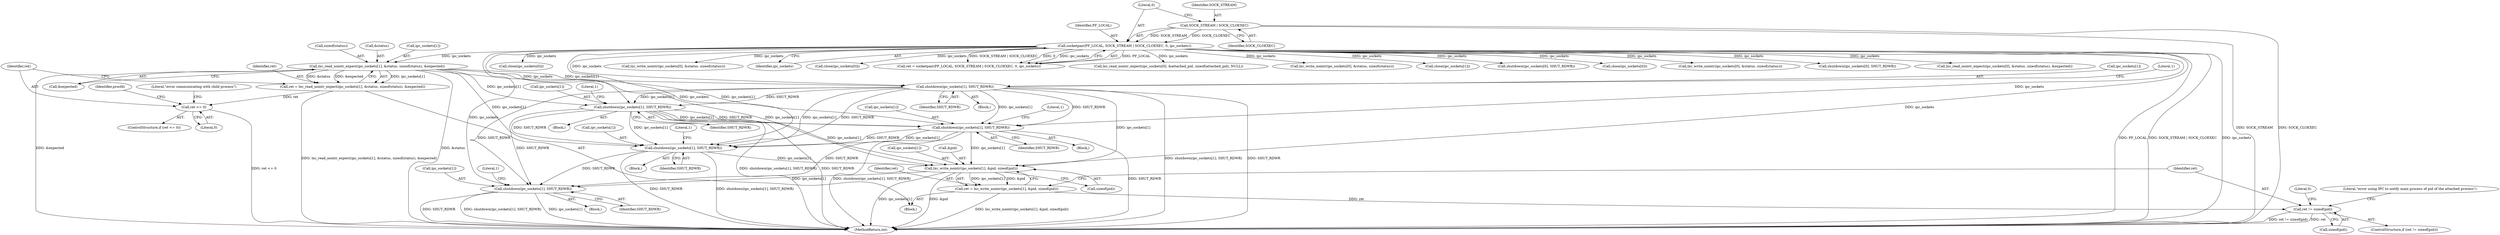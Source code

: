 digraph "0_lxc_5c3fcae78b63ac9dd56e36075903921bd9461f9e_0@API" {
"1000511" [label="(Call,lxc_read_nointr_expect(ipc_sockets[1], &status, sizeof(status), &expected))"];
"1000257" [label="(Call,socketpair(PF_LOCAL, SOCK_STREAM | SOCK_CLOEXEC, 0, ipc_sockets))"];
"1000259" [label="(Call,SOCK_STREAM | SOCK_CLOEXEC)"];
"1000509" [label="(Call,ret = lxc_read_nointr_expect(ipc_sockets[1], &status, sizeof(status), &expected))"];
"1000522" [label="(Call,ret <= 0)"];
"1000528" [label="(Call,shutdown(ipc_sockets[1], SHUT_RDWR))"];
"1000550" [label="(Call,shutdown(ipc_sockets[1], SHUT_RDWR))"];
"1000572" [label="(Call,shutdown(ipc_sockets[1], SHUT_RDWR))"];
"1000622" [label="(Call,shutdown(ipc_sockets[1], SHUT_RDWR))"];
"1000632" [label="(Call,lxc_write_nointr(ipc_sockets[1], &pid, sizeof(pid)))"];
"1000630" [label="(Call,ret = lxc_write_nointr(ipc_sockets[1], &pid, sizeof(pid)))"];
"1000641" [label="(Call,ret != sizeof(pid))"];
"1000648" [label="(Call,shutdown(ipc_sockets[1], SHUT_RDWR))"];
"1000498" [label="(Call,close(ipc_sockets[0]))"];
"1000576" [label="(Identifier,SHUT_RDWR)"];
"1000547" [label="(Block,)"];
"1000258" [label="(Identifier,PF_LOCAL)"];
"1000642" [label="(Identifier,ret)"];
"1000444" [label="(Call,lxc_write_nointr(ipc_sockets[0], &status, sizeof(status)))"];
"1000622" [label="(Call,shutdown(ipc_sockets[1], SHUT_RDWR))"];
"1000263" [label="(Identifier,ipc_sockets)"];
"1000638" [label="(Call,sizeof(pid))"];
"1000550" [label="(Call,shutdown(ipc_sockets[1], SHUT_RDWR))"];
"1000636" [label="(Call,&pid)"];
"1000510" [label="(Identifier,ret)"];
"1000512" [label="(Call,ipc_sockets[1])"];
"1000579" [label="(Literal,1)"];
"1000623" [label="(Call,ipc_sockets[1])"];
"1000483" [label="(Call,close(ipc_sockets[0]))"];
"1000658" [label="(MethodReturn,int)"];
"1000572" [label="(Call,shutdown(ipc_sockets[1], SHUT_RDWR))"];
"1000255" [label="(Call,ret = socketpair(PF_LOCAL, SOCK_STREAM | SOCK_CLOEXEC, 0, ipc_sockets))"];
"1000649" [label="(Call,ipc_sockets[1])"];
"1000532" [label="(Identifier,SHUT_RDWR)"];
"1000262" [label="(Literal,0)"];
"1000629" [label="(Literal,1)"];
"1000648" [label="(Call,shutdown(ipc_sockets[1], SHUT_RDWR))"];
"1000640" [label="(ControlStructure,if (ret != sizeof(pid)))"];
"1000641" [label="(Call,ret != sizeof(pid))"];
"1000345" [label="(Call,lxc_read_nointr_expect(ipc_sockets[0], &attached_pid, sizeof(attached_pid), NULL))"];
"1000519" [label="(Call,&expected)"];
"1000524" [label="(Literal,0)"];
"1000261" [label="(Identifier,SOCK_CLOEXEC)"];
"1000535" [label="(Literal,1)"];
"1000633" [label="(Call,ipc_sockets[1])"];
"1000655" [label="(Literal,1)"];
"1000327" [label="(Call,lxc_write_nointr(ipc_sockets[0], &status, sizeof(status)))"];
"1000302" [label="(Call,close(ipc_sockets[1]))"];
"1000257" [label="(Call,socketpair(PF_LOCAL, SOCK_STREAM | SOCK_CLOEXEC, 0, ipc_sockets))"];
"1000632" [label="(Call,lxc_write_nointr(ipc_sockets[1], &pid, sizeof(pid)))"];
"1000478" [label="(Call,shutdown(ipc_sockets[0], SHUT_RDWR))"];
"1000537" [label="(Identifier,procfd)"];
"1000465" [label="(Call,close(ipc_sockets[0]))"];
"1000657" [label="(Literal,0)"];
"1000134" [label="(Block,)"];
"1000557" [label="(Literal,1)"];
"1000522" [label="(Call,ret <= 0)"];
"1000643" [label="(Call,sizeof(pid))"];
"1000529" [label="(Call,ipc_sockets[1])"];
"1000569" [label="(Block,)"];
"1000511" [label="(Call,lxc_read_nointr_expect(ipc_sockets[1], &status, sizeof(status), &expected))"];
"1000652" [label="(Identifier,SHUT_RDWR)"];
"1000528" [label="(Call,shutdown(ipc_sockets[1], SHUT_RDWR))"];
"1000517" [label="(Call,sizeof(status))"];
"1000396" [label="(Call,lxc_write_nointr(ipc_sockets[0], &status, sizeof(status)))"];
"1000460" [label="(Call,shutdown(ipc_sockets[0], SHUT_RDWR))"];
"1000619" [label="(Block,)"];
"1000259" [label="(Call,SOCK_STREAM | SOCK_CLOEXEC)"];
"1000554" [label="(Identifier,SHUT_RDWR)"];
"1000527" [label="(Literal,\"error communicating with child process\")"];
"1000417" [label="(Call,lxc_read_nointr_expect(ipc_sockets[0], &status, sizeof(status), &expected))"];
"1000645" [label="(Block,)"];
"1000525" [label="(Block,)"];
"1000551" [label="(Call,ipc_sockets[1])"];
"1000523" [label="(Identifier,ret)"];
"1000631" [label="(Identifier,ret)"];
"1000521" [label="(ControlStructure,if (ret <= 0))"];
"1000509" [label="(Call,ret = lxc_read_nointr_expect(ipc_sockets[1], &status, sizeof(status), &expected))"];
"1000630" [label="(Call,ret = lxc_write_nointr(ipc_sockets[1], &pid, sizeof(pid)))"];
"1000647" [label="(Literal,\"error using IPC to notify main process of pid of the attached process\")"];
"1000573" [label="(Call,ipc_sockets[1])"];
"1000260" [label="(Identifier,SOCK_STREAM)"];
"1000515" [label="(Call,&status)"];
"1000626" [label="(Identifier,SHUT_RDWR)"];
"1000511" -> "1000509"  [label="AST: "];
"1000511" -> "1000519"  [label="CFG: "];
"1000512" -> "1000511"  [label="AST: "];
"1000515" -> "1000511"  [label="AST: "];
"1000517" -> "1000511"  [label="AST: "];
"1000519" -> "1000511"  [label="AST: "];
"1000509" -> "1000511"  [label="CFG: "];
"1000511" -> "1000658"  [label="DDG: &expected"];
"1000511" -> "1000658"  [label="DDG: &status"];
"1000511" -> "1000509"  [label="DDG: ipc_sockets[1]"];
"1000511" -> "1000509"  [label="DDG: &status"];
"1000511" -> "1000509"  [label="DDG: &expected"];
"1000257" -> "1000511"  [label="DDG: ipc_sockets"];
"1000511" -> "1000528"  [label="DDG: ipc_sockets[1]"];
"1000511" -> "1000550"  [label="DDG: ipc_sockets[1]"];
"1000511" -> "1000572"  [label="DDG: ipc_sockets[1]"];
"1000511" -> "1000622"  [label="DDG: ipc_sockets[1]"];
"1000511" -> "1000632"  [label="DDG: ipc_sockets[1]"];
"1000257" -> "1000255"  [label="AST: "];
"1000257" -> "1000263"  [label="CFG: "];
"1000258" -> "1000257"  [label="AST: "];
"1000259" -> "1000257"  [label="AST: "];
"1000262" -> "1000257"  [label="AST: "];
"1000263" -> "1000257"  [label="AST: "];
"1000255" -> "1000257"  [label="CFG: "];
"1000257" -> "1000658"  [label="DDG: SOCK_STREAM | SOCK_CLOEXEC"];
"1000257" -> "1000658"  [label="DDG: ipc_sockets"];
"1000257" -> "1000658"  [label="DDG: PF_LOCAL"];
"1000257" -> "1000255"  [label="DDG: PF_LOCAL"];
"1000257" -> "1000255"  [label="DDG: SOCK_STREAM | SOCK_CLOEXEC"];
"1000257" -> "1000255"  [label="DDG: 0"];
"1000257" -> "1000255"  [label="DDG: ipc_sockets"];
"1000259" -> "1000257"  [label="DDG: SOCK_STREAM"];
"1000259" -> "1000257"  [label="DDG: SOCK_CLOEXEC"];
"1000257" -> "1000302"  [label="DDG: ipc_sockets"];
"1000257" -> "1000327"  [label="DDG: ipc_sockets"];
"1000257" -> "1000345"  [label="DDG: ipc_sockets"];
"1000257" -> "1000396"  [label="DDG: ipc_sockets"];
"1000257" -> "1000417"  [label="DDG: ipc_sockets"];
"1000257" -> "1000444"  [label="DDG: ipc_sockets"];
"1000257" -> "1000460"  [label="DDG: ipc_sockets"];
"1000257" -> "1000465"  [label="DDG: ipc_sockets"];
"1000257" -> "1000478"  [label="DDG: ipc_sockets"];
"1000257" -> "1000483"  [label="DDG: ipc_sockets"];
"1000257" -> "1000498"  [label="DDG: ipc_sockets"];
"1000257" -> "1000528"  [label="DDG: ipc_sockets"];
"1000257" -> "1000550"  [label="DDG: ipc_sockets"];
"1000257" -> "1000572"  [label="DDG: ipc_sockets"];
"1000257" -> "1000622"  [label="DDG: ipc_sockets"];
"1000257" -> "1000632"  [label="DDG: ipc_sockets"];
"1000257" -> "1000648"  [label="DDG: ipc_sockets"];
"1000259" -> "1000261"  [label="CFG: "];
"1000260" -> "1000259"  [label="AST: "];
"1000261" -> "1000259"  [label="AST: "];
"1000262" -> "1000259"  [label="CFG: "];
"1000259" -> "1000658"  [label="DDG: SOCK_STREAM"];
"1000259" -> "1000658"  [label="DDG: SOCK_CLOEXEC"];
"1000509" -> "1000134"  [label="AST: "];
"1000510" -> "1000509"  [label="AST: "];
"1000523" -> "1000509"  [label="CFG: "];
"1000509" -> "1000658"  [label="DDG: lxc_read_nointr_expect(ipc_sockets[1], &status, sizeof(status), &expected)"];
"1000509" -> "1000522"  [label="DDG: ret"];
"1000522" -> "1000521"  [label="AST: "];
"1000522" -> "1000524"  [label="CFG: "];
"1000523" -> "1000522"  [label="AST: "];
"1000524" -> "1000522"  [label="AST: "];
"1000527" -> "1000522"  [label="CFG: "];
"1000537" -> "1000522"  [label="CFG: "];
"1000522" -> "1000658"  [label="DDG: ret <= 0"];
"1000528" -> "1000525"  [label="AST: "];
"1000528" -> "1000532"  [label="CFG: "];
"1000529" -> "1000528"  [label="AST: "];
"1000532" -> "1000528"  [label="AST: "];
"1000535" -> "1000528"  [label="CFG: "];
"1000528" -> "1000658"  [label="DDG: shutdown(ipc_sockets[1], SHUT_RDWR)"];
"1000528" -> "1000658"  [label="DDG: SHUT_RDWR"];
"1000528" -> "1000550"  [label="DDG: ipc_sockets[1]"];
"1000528" -> "1000550"  [label="DDG: SHUT_RDWR"];
"1000528" -> "1000572"  [label="DDG: ipc_sockets[1]"];
"1000528" -> "1000572"  [label="DDG: SHUT_RDWR"];
"1000528" -> "1000622"  [label="DDG: ipc_sockets[1]"];
"1000528" -> "1000622"  [label="DDG: SHUT_RDWR"];
"1000528" -> "1000632"  [label="DDG: ipc_sockets[1]"];
"1000528" -> "1000648"  [label="DDG: SHUT_RDWR"];
"1000550" -> "1000547"  [label="AST: "];
"1000550" -> "1000554"  [label="CFG: "];
"1000551" -> "1000550"  [label="AST: "];
"1000554" -> "1000550"  [label="AST: "];
"1000557" -> "1000550"  [label="CFG: "];
"1000550" -> "1000658"  [label="DDG: shutdown(ipc_sockets[1], SHUT_RDWR)"];
"1000550" -> "1000658"  [label="DDG: SHUT_RDWR"];
"1000550" -> "1000572"  [label="DDG: ipc_sockets[1]"];
"1000550" -> "1000572"  [label="DDG: SHUT_RDWR"];
"1000550" -> "1000622"  [label="DDG: ipc_sockets[1]"];
"1000550" -> "1000622"  [label="DDG: SHUT_RDWR"];
"1000550" -> "1000632"  [label="DDG: ipc_sockets[1]"];
"1000550" -> "1000648"  [label="DDG: SHUT_RDWR"];
"1000572" -> "1000569"  [label="AST: "];
"1000572" -> "1000576"  [label="CFG: "];
"1000573" -> "1000572"  [label="AST: "];
"1000576" -> "1000572"  [label="AST: "];
"1000579" -> "1000572"  [label="CFG: "];
"1000572" -> "1000658"  [label="DDG: shutdown(ipc_sockets[1], SHUT_RDWR)"];
"1000572" -> "1000658"  [label="DDG: SHUT_RDWR"];
"1000572" -> "1000622"  [label="DDG: ipc_sockets[1]"];
"1000572" -> "1000622"  [label="DDG: SHUT_RDWR"];
"1000572" -> "1000632"  [label="DDG: ipc_sockets[1]"];
"1000572" -> "1000648"  [label="DDG: SHUT_RDWR"];
"1000622" -> "1000619"  [label="AST: "];
"1000622" -> "1000626"  [label="CFG: "];
"1000623" -> "1000622"  [label="AST: "];
"1000626" -> "1000622"  [label="AST: "];
"1000629" -> "1000622"  [label="CFG: "];
"1000622" -> "1000658"  [label="DDG: shutdown(ipc_sockets[1], SHUT_RDWR)"];
"1000622" -> "1000658"  [label="DDG: SHUT_RDWR"];
"1000622" -> "1000632"  [label="DDG: ipc_sockets[1]"];
"1000622" -> "1000648"  [label="DDG: SHUT_RDWR"];
"1000632" -> "1000630"  [label="AST: "];
"1000632" -> "1000638"  [label="CFG: "];
"1000633" -> "1000632"  [label="AST: "];
"1000636" -> "1000632"  [label="AST: "];
"1000638" -> "1000632"  [label="AST: "];
"1000630" -> "1000632"  [label="CFG: "];
"1000632" -> "1000658"  [label="DDG: ipc_sockets[1]"];
"1000632" -> "1000658"  [label="DDG: &pid"];
"1000632" -> "1000630"  [label="DDG: ipc_sockets[1]"];
"1000632" -> "1000630"  [label="DDG: &pid"];
"1000632" -> "1000648"  [label="DDG: ipc_sockets[1]"];
"1000630" -> "1000134"  [label="AST: "];
"1000631" -> "1000630"  [label="AST: "];
"1000642" -> "1000630"  [label="CFG: "];
"1000630" -> "1000658"  [label="DDG: lxc_write_nointr(ipc_sockets[1], &pid, sizeof(pid))"];
"1000630" -> "1000641"  [label="DDG: ret"];
"1000641" -> "1000640"  [label="AST: "];
"1000641" -> "1000643"  [label="CFG: "];
"1000642" -> "1000641"  [label="AST: "];
"1000643" -> "1000641"  [label="AST: "];
"1000647" -> "1000641"  [label="CFG: "];
"1000657" -> "1000641"  [label="CFG: "];
"1000641" -> "1000658"  [label="DDG: ret != sizeof(pid)"];
"1000641" -> "1000658"  [label="DDG: ret"];
"1000648" -> "1000645"  [label="AST: "];
"1000648" -> "1000652"  [label="CFG: "];
"1000649" -> "1000648"  [label="AST: "];
"1000652" -> "1000648"  [label="AST: "];
"1000655" -> "1000648"  [label="CFG: "];
"1000648" -> "1000658"  [label="DDG: SHUT_RDWR"];
"1000648" -> "1000658"  [label="DDG: shutdown(ipc_sockets[1], SHUT_RDWR)"];
"1000648" -> "1000658"  [label="DDG: ipc_sockets[1]"];
}
